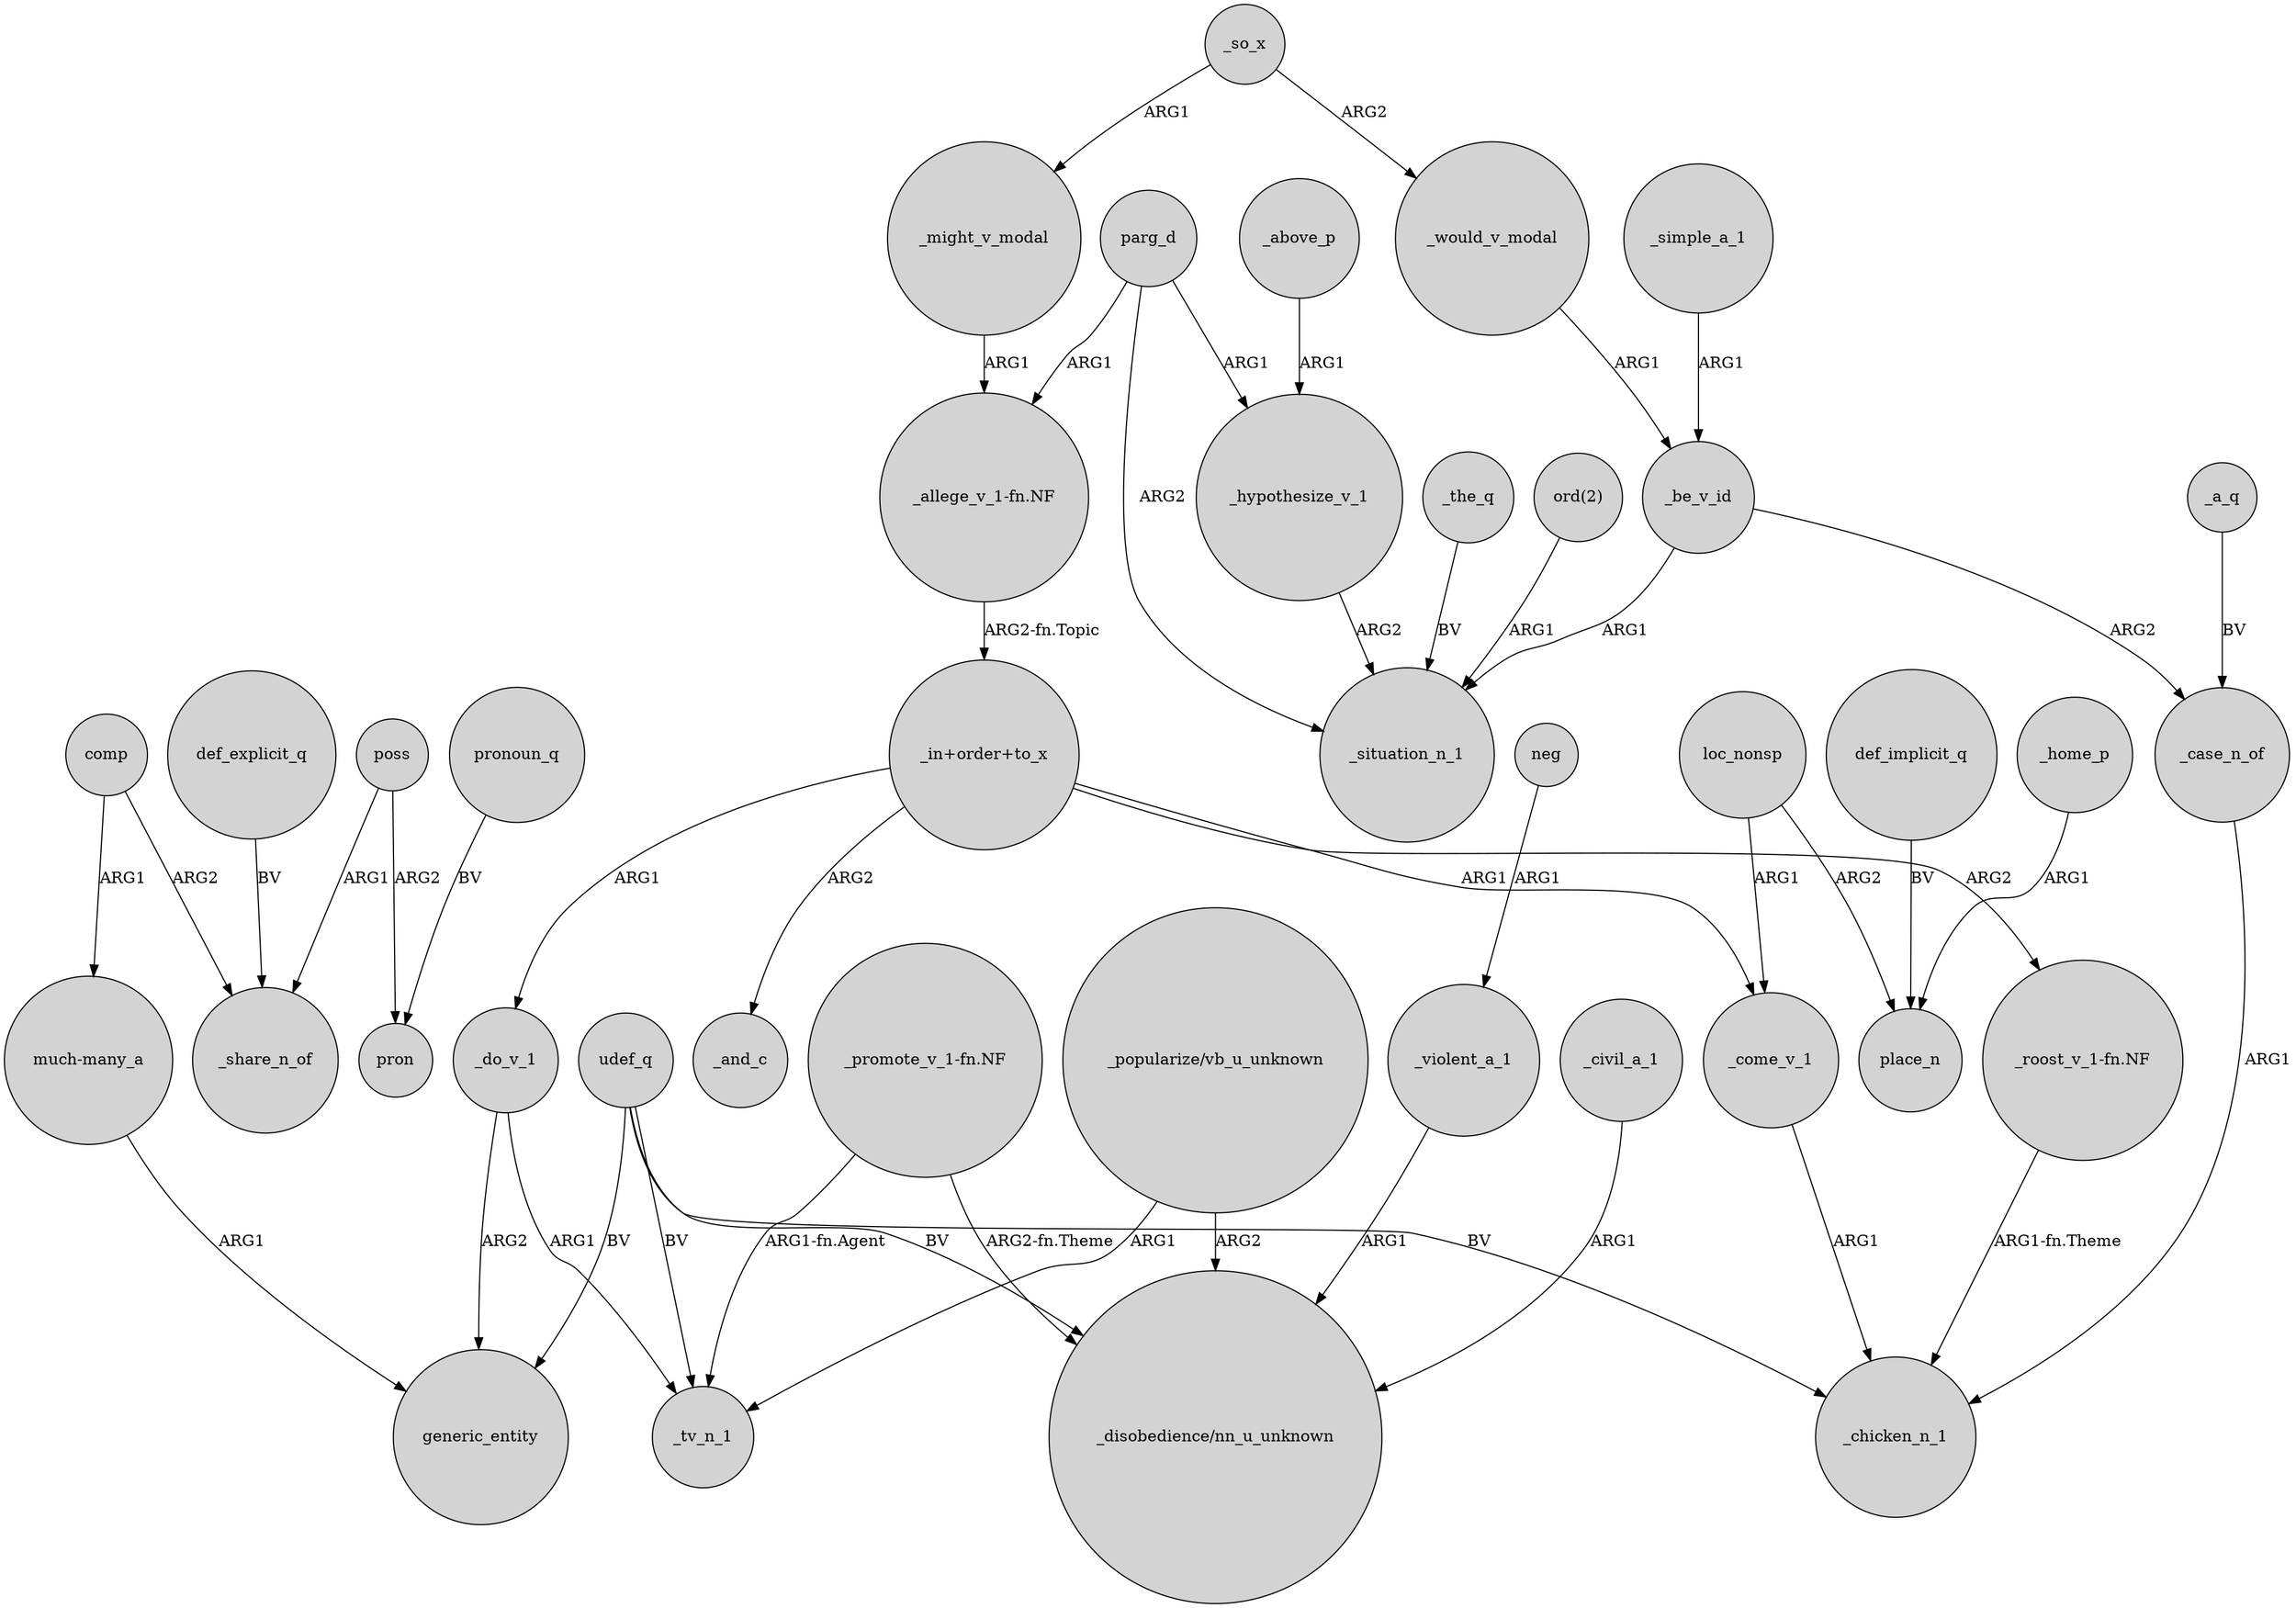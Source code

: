 digraph {
	node [shape=circle style=filled]
	"_promote_v_1-fn.NF" -> _tv_n_1 [label="ARG1-fn.Agent"]
	udef_q -> generic_entity [label=BV]
	_so_x -> _might_v_modal [label=ARG1]
	poss -> pron [label=ARG2]
	_so_x -> _would_v_modal [label=ARG2]
	neg -> _violent_a_1 [label=ARG1]
	"much-many_a" -> generic_entity [label=ARG1]
	_a_q -> _case_n_of [label=BV]
	udef_q -> _tv_n_1 [label=BV]
	_come_v_1 -> _chicken_n_1 [label=ARG1]
	"_popularize/vb_u_unknown" -> _tv_n_1 [label=ARG1]
	_would_v_modal -> _be_v_id [label=ARG1]
	udef_q -> "_disobedience/nn_u_unknown" [label=BV]
	_the_q -> _situation_n_1 [label=BV]
	def_implicit_q -> place_n [label=BV]
	_simple_a_1 -> _be_v_id [label=ARG1]
	_civil_a_1 -> "_disobedience/nn_u_unknown" [label=ARG1]
	"_in+order+to_x" -> _come_v_1 [label=ARG1]
	_do_v_1 -> generic_entity [label=ARG2]
	"_in+order+to_x" -> "_roost_v_1-fn.NF" [label=ARG2]
	"_allege_v_1-fn.NF" -> "_in+order+to_x" [label="ARG2-fn.Topic"]
	loc_nonsp -> _come_v_1 [label=ARG1]
	_do_v_1 -> _tv_n_1 [label=ARG1]
	pronoun_q -> pron [label=BV]
	_above_p -> _hypothesize_v_1 [label=ARG1]
	_hypothesize_v_1 -> _situation_n_1 [label=ARG2]
	_be_v_id -> _situation_n_1 [label=ARG1]
	comp -> "much-many_a" [label=ARG1]
	parg_d -> _hypothesize_v_1 [label=ARG1]
	comp -> _share_n_of [label=ARG2]
	"_promote_v_1-fn.NF" -> "_disobedience/nn_u_unknown" [label="ARG2-fn.Theme"]
	_might_v_modal -> "_allege_v_1-fn.NF" [label=ARG1]
	_case_n_of -> _chicken_n_1 [label=ARG1]
	"_in+order+to_x" -> _do_v_1 [label=ARG1]
	parg_d -> _situation_n_1 [label=ARG2]
	"_in+order+to_x" -> _and_c [label=ARG2]
	loc_nonsp -> place_n [label=ARG2]
	_violent_a_1 -> "_disobedience/nn_u_unknown" [label=ARG1]
	"_popularize/vb_u_unknown" -> "_disobedience/nn_u_unknown" [label=ARG2]
	parg_d -> "_allege_v_1-fn.NF" [label=ARG1]
	def_explicit_q -> _share_n_of [label=BV]
	poss -> _share_n_of [label=ARG1]
	_be_v_id -> _case_n_of [label=ARG2]
	_home_p -> place_n [label=ARG1]
	udef_q -> _chicken_n_1 [label=BV]
	"ord(2)" -> _situation_n_1 [label=ARG1]
	"_roost_v_1-fn.NF" -> _chicken_n_1 [label="ARG1-fn.Theme"]
}
